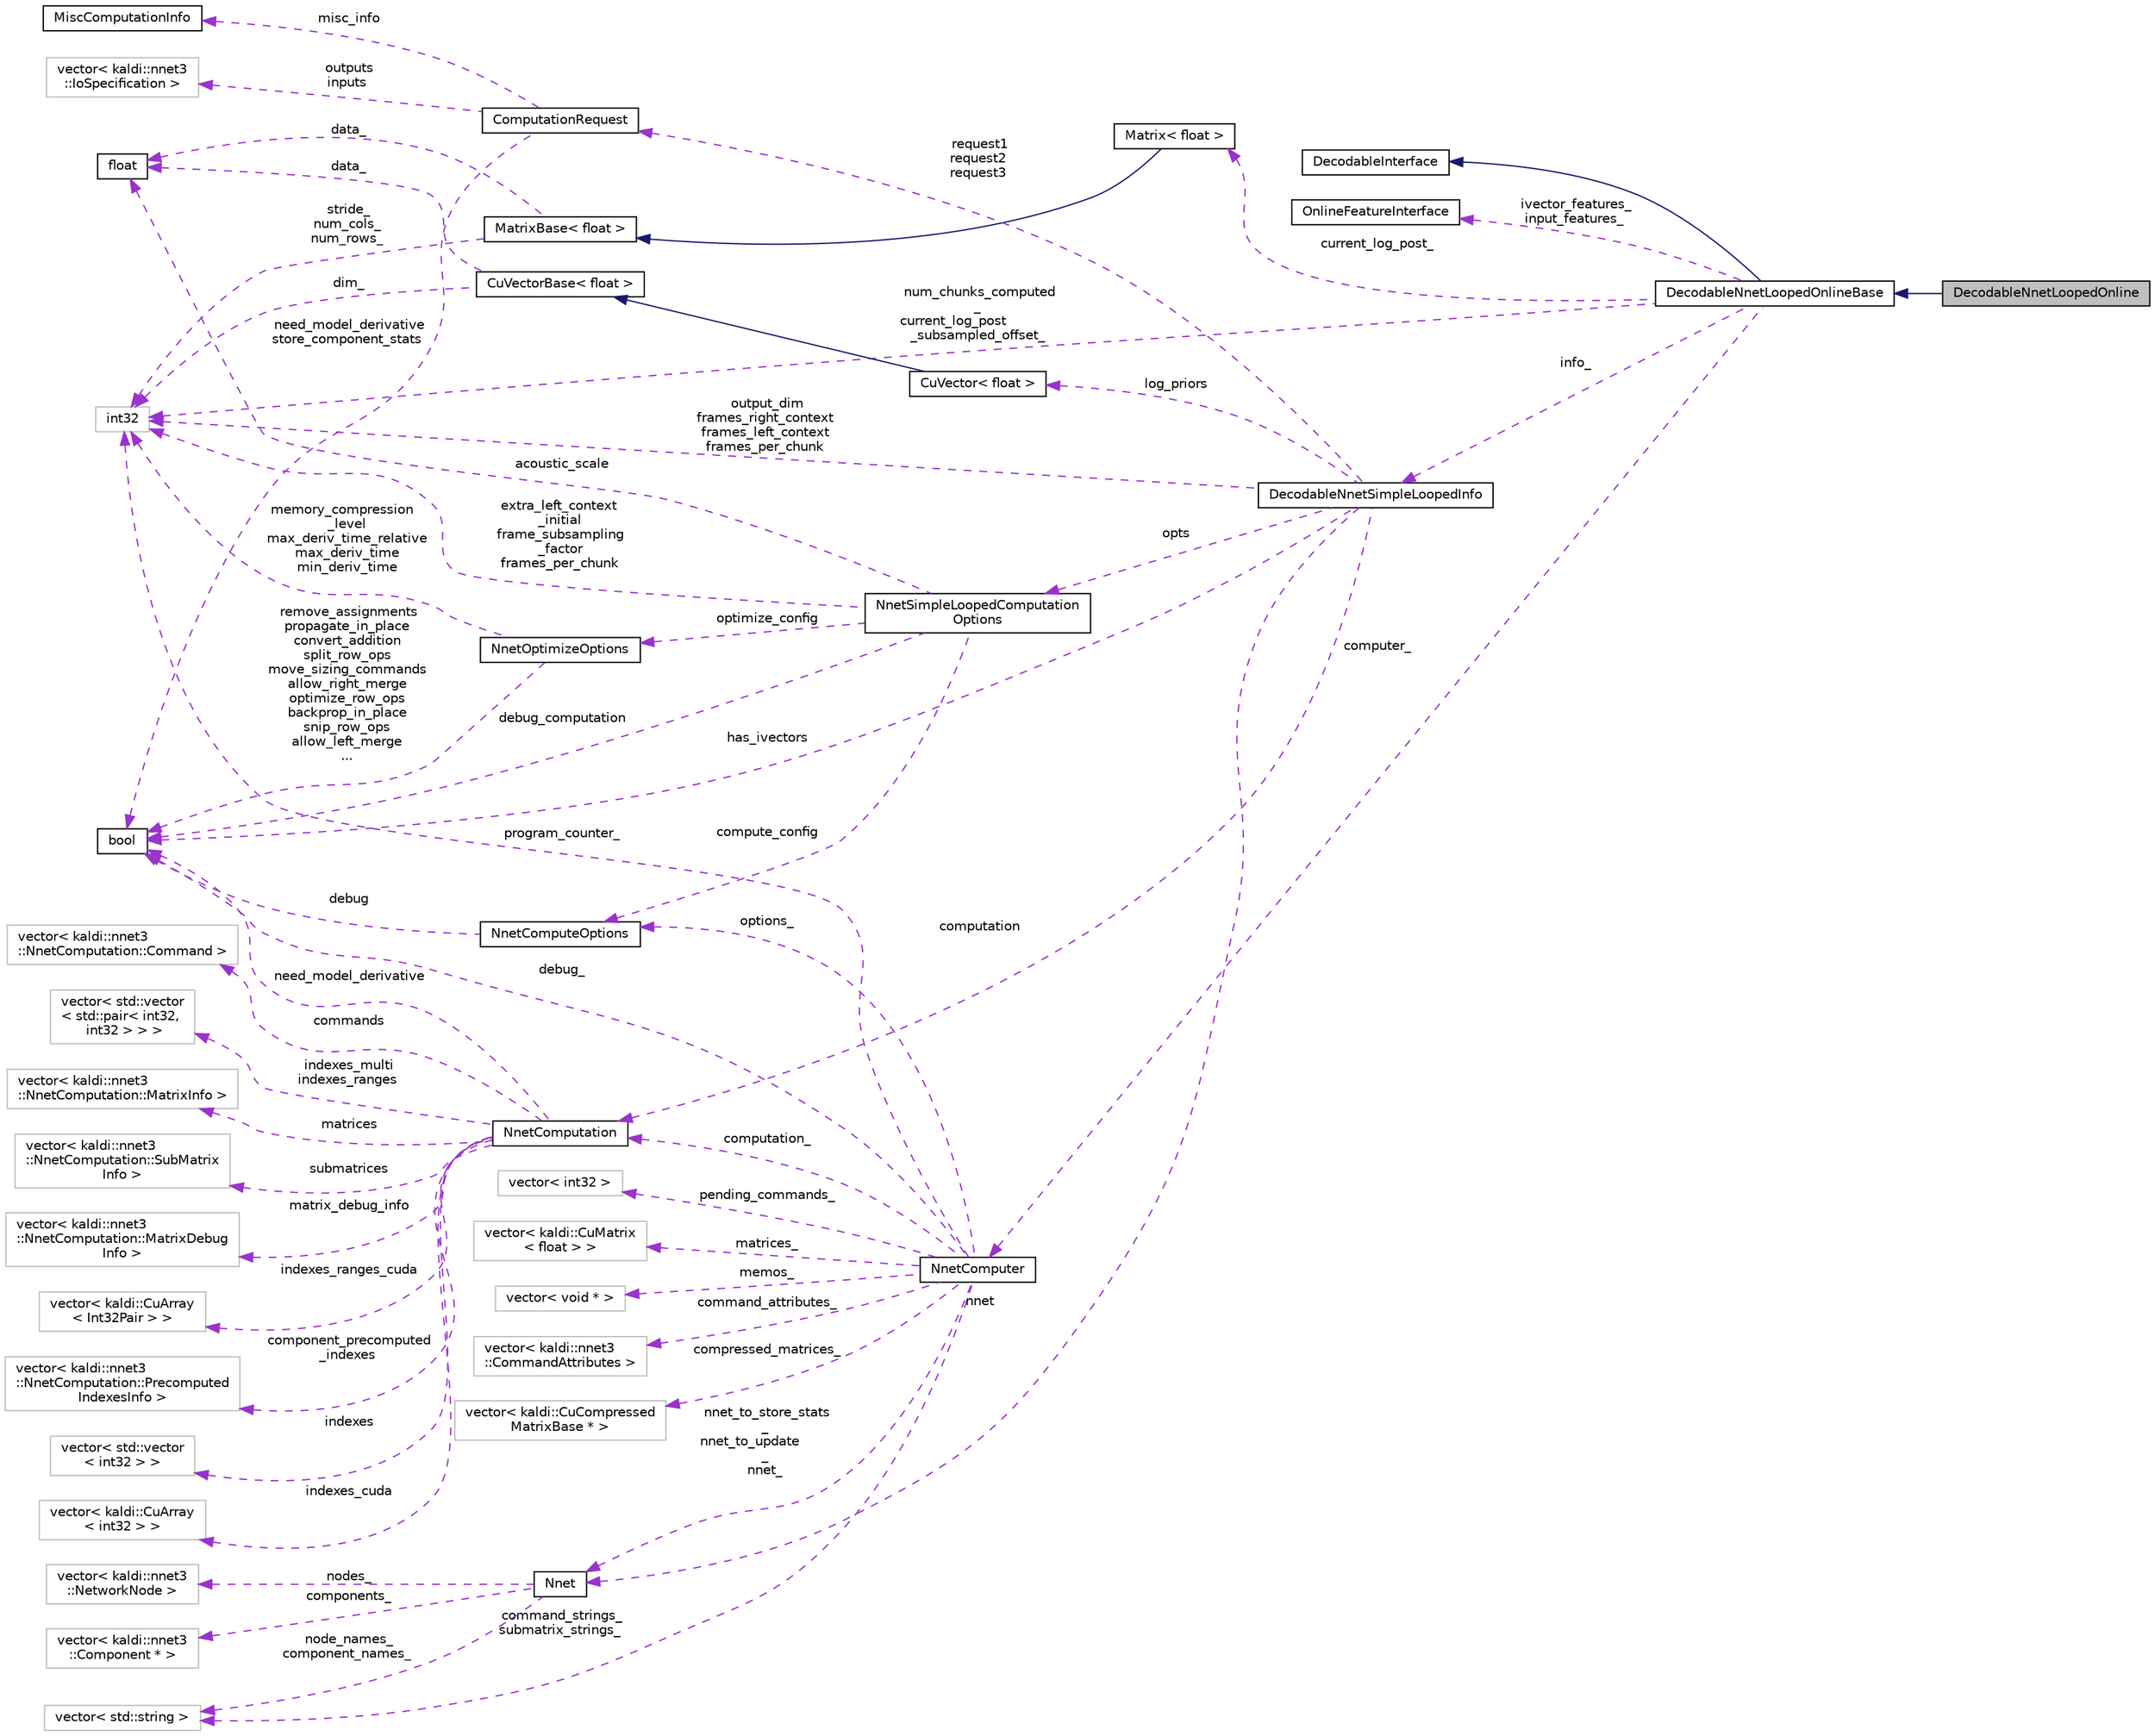 digraph "DecodableNnetLoopedOnline"
{
  edge [fontname="Helvetica",fontsize="10",labelfontname="Helvetica",labelfontsize="10"];
  node [fontname="Helvetica",fontsize="10",shape=record];
  rankdir="LR";
  Node3 [label="DecodableNnetLoopedOnline",height=0.2,width=0.4,color="black", fillcolor="grey75", style="filled", fontcolor="black"];
  Node4 -> Node3 [dir="back",color="midnightblue",fontsize="10",style="solid",fontname="Helvetica"];
  Node4 [label="DecodableNnetLoopedOnlineBase",height=0.2,width=0.4,color="black", fillcolor="white", style="filled",URL="$classkaldi_1_1nnet3_1_1DecodableNnetLoopedOnlineBase.html"];
  Node5 -> Node4 [dir="back",color="midnightblue",fontsize="10",style="solid",fontname="Helvetica"];
  Node5 [label="DecodableInterface",height=0.2,width=0.4,color="black", fillcolor="white", style="filled",URL="$classkaldi_1_1DecodableInterface.html",tooltip="DecodableInterface provides a link between the (acoustic-modeling and feature-processing) code and th..."];
  Node6 -> Node4 [dir="back",color="darkorchid3",fontsize="10",style="dashed",label=" ivector_features_\ninput_features_" ,fontname="Helvetica"];
  Node6 [label="OnlineFeatureInterface",height=0.2,width=0.4,color="black", fillcolor="white", style="filled",URL="$classkaldi_1_1OnlineFeatureInterface.html",tooltip="OnlineFeatureInterface is an interface for online feature processing (it is also usable in the offlin..."];
  Node7 -> Node4 [dir="back",color="darkorchid3",fontsize="10",style="dashed",label=" current_log_post_" ,fontname="Helvetica"];
  Node7 [label="Matrix\< float \>",height=0.2,width=0.4,color="black", fillcolor="white", style="filled",URL="$classkaldi_1_1Matrix.html"];
  Node8 -> Node7 [dir="back",color="midnightblue",fontsize="10",style="solid",fontname="Helvetica"];
  Node8 [label="MatrixBase\< float \>",height=0.2,width=0.4,color="black", fillcolor="white", style="filled",URL="$classkaldi_1_1MatrixBase.html"];
  Node9 -> Node8 [dir="back",color="darkorchid3",fontsize="10",style="dashed",label=" data_" ,fontname="Helvetica"];
  Node9 [label="float",height=0.2,width=0.4,color="black", fillcolor="white", style="filled",URL="$classfloat.html"];
  Node10 -> Node8 [dir="back",color="darkorchid3",fontsize="10",style="dashed",label=" stride_\nnum_cols_\nnum_rows_" ,fontname="Helvetica"];
  Node10 [label="int32",height=0.2,width=0.4,color="grey75", fillcolor="white", style="filled"];
  Node11 -> Node4 [dir="back",color="darkorchid3",fontsize="10",style="dashed",label=" computer_" ,fontname="Helvetica"];
  Node11 [label="NnetComputer",height=0.2,width=0.4,color="black", fillcolor="white", style="filled",URL="$classkaldi_1_1nnet3_1_1NnetComputer.html",tooltip="class NnetComputer is responsible for executing the computation described in the \"computation\" object..."];
  Node12 -> Node11 [dir="back",color="darkorchid3",fontsize="10",style="dashed",label=" command_attributes_" ,fontname="Helvetica"];
  Node12 [label="vector\< kaldi::nnet3\l::CommandAttributes \>",height=0.2,width=0.4,color="grey75", fillcolor="white", style="filled"];
  Node13 -> Node11 [dir="back",color="darkorchid3",fontsize="10",style="dashed",label=" options_" ,fontname="Helvetica"];
  Node13 [label="NnetComputeOptions",height=0.2,width=0.4,color="black", fillcolor="white", style="filled",URL="$structkaldi_1_1nnet3_1_1NnetComputeOptions.html"];
  Node14 -> Node13 [dir="back",color="darkorchid3",fontsize="10",style="dashed",label=" debug" ,fontname="Helvetica"];
  Node14 [label="bool",height=0.2,width=0.4,color="black", fillcolor="white", style="filled",URL="$classbool.html"];
  Node15 -> Node11 [dir="back",color="darkorchid3",fontsize="10",style="dashed",label=" command_strings_\nsubmatrix_strings_" ,fontname="Helvetica"];
  Node15 [label="vector\< std::string \>",height=0.2,width=0.4,color="grey75", fillcolor="white", style="filled"];
  Node16 -> Node11 [dir="back",color="darkorchid3",fontsize="10",style="dashed",label=" pending_commands_" ,fontname="Helvetica"];
  Node16 [label="vector\< int32 \>",height=0.2,width=0.4,color="grey75", fillcolor="white", style="filled"];
  Node17 -> Node11 [dir="back",color="darkorchid3",fontsize="10",style="dashed",label=" matrices_" ,fontname="Helvetica"];
  Node17 [label="vector\< kaldi::CuMatrix\l\< float \> \>",height=0.2,width=0.4,color="grey75", fillcolor="white", style="filled"];
  Node18 -> Node11 [dir="back",color="darkorchid3",fontsize="10",style="dashed",label=" memos_" ,fontname="Helvetica"];
  Node18 [label="vector\< void * \>",height=0.2,width=0.4,color="grey75", fillcolor="white", style="filled"];
  Node19 -> Node11 [dir="back",color="darkorchid3",fontsize="10",style="dashed",label=" computation_" ,fontname="Helvetica"];
  Node19 [label="NnetComputation",height=0.2,width=0.4,color="black", fillcolor="white", style="filled",URL="$structkaldi_1_1nnet3_1_1NnetComputation.html"];
  Node20 -> Node19 [dir="back",color="darkorchid3",fontsize="10",style="dashed",label=" commands" ,fontname="Helvetica"];
  Node20 [label="vector\< kaldi::nnet3\l::NnetComputation::Command \>",height=0.2,width=0.4,color="grey75", fillcolor="white", style="filled"];
  Node21 -> Node19 [dir="back",color="darkorchid3",fontsize="10",style="dashed",label=" indexes_multi\nindexes_ranges" ,fontname="Helvetica"];
  Node21 [label="vector\< std::vector\l\< std::pair\< int32,\l int32 \> \> \>",height=0.2,width=0.4,color="grey75", fillcolor="white", style="filled"];
  Node22 -> Node19 [dir="back",color="darkorchid3",fontsize="10",style="dashed",label=" matrices" ,fontname="Helvetica"];
  Node22 [label="vector\< kaldi::nnet3\l::NnetComputation::MatrixInfo \>",height=0.2,width=0.4,color="grey75", fillcolor="white", style="filled"];
  Node23 -> Node19 [dir="back",color="darkorchid3",fontsize="10",style="dashed",label=" submatrices" ,fontname="Helvetica"];
  Node23 [label="vector\< kaldi::nnet3\l::NnetComputation::SubMatrix\lInfo \>",height=0.2,width=0.4,color="grey75", fillcolor="white", style="filled"];
  Node24 -> Node19 [dir="back",color="darkorchid3",fontsize="10",style="dashed",label=" matrix_debug_info" ,fontname="Helvetica"];
  Node24 [label="vector\< kaldi::nnet3\l::NnetComputation::MatrixDebug\lInfo \>",height=0.2,width=0.4,color="grey75", fillcolor="white", style="filled"];
  Node14 -> Node19 [dir="back",color="darkorchid3",fontsize="10",style="dashed",label=" need_model_derivative" ,fontname="Helvetica"];
  Node25 -> Node19 [dir="back",color="darkorchid3",fontsize="10",style="dashed",label=" indexes_ranges_cuda" ,fontname="Helvetica"];
  Node25 [label="vector\< kaldi::CuArray\l\< Int32Pair \> \>",height=0.2,width=0.4,color="grey75", fillcolor="white", style="filled"];
  Node26 -> Node19 [dir="back",color="darkorchid3",fontsize="10",style="dashed",label=" component_precomputed\l_indexes" ,fontname="Helvetica"];
  Node26 [label="vector\< kaldi::nnet3\l::NnetComputation::Precomputed\lIndexesInfo \>",height=0.2,width=0.4,color="grey75", fillcolor="white", style="filled"];
  Node27 -> Node19 [dir="back",color="darkorchid3",fontsize="10",style="dashed",label=" indexes" ,fontname="Helvetica"];
  Node27 [label="vector\< std::vector\l\< int32 \> \>",height=0.2,width=0.4,color="grey75", fillcolor="white", style="filled"];
  Node28 -> Node19 [dir="back",color="darkorchid3",fontsize="10",style="dashed",label=" indexes_cuda" ,fontname="Helvetica"];
  Node28 [label="vector\< kaldi::CuArray\l\< int32 \> \>",height=0.2,width=0.4,color="grey75", fillcolor="white", style="filled"];
  Node14 -> Node11 [dir="back",color="darkorchid3",fontsize="10",style="dashed",label=" debug_" ,fontname="Helvetica"];
  Node29 -> Node11 [dir="back",color="darkorchid3",fontsize="10",style="dashed",label=" compressed_matrices_" ,fontname="Helvetica"];
  Node29 [label="vector\< kaldi::CuCompressed\lMatrixBase * \>",height=0.2,width=0.4,color="grey75", fillcolor="white", style="filled"];
  Node30 -> Node11 [dir="back",color="darkorchid3",fontsize="10",style="dashed",label=" nnet_to_store_stats\l_\nnnet_to_update\l_\nnnet_" ,fontname="Helvetica"];
  Node30 [label="Nnet",height=0.2,width=0.4,color="black", fillcolor="white", style="filled",URL="$classkaldi_1_1nnet3_1_1Nnet.html"];
  Node15 -> Node30 [dir="back",color="darkorchid3",fontsize="10",style="dashed",label=" node_names_\ncomponent_names_" ,fontname="Helvetica"];
  Node31 -> Node30 [dir="back",color="darkorchid3",fontsize="10",style="dashed",label=" nodes_" ,fontname="Helvetica"];
  Node31 [label="vector\< kaldi::nnet3\l::NetworkNode \>",height=0.2,width=0.4,color="grey75", fillcolor="white", style="filled"];
  Node32 -> Node30 [dir="back",color="darkorchid3",fontsize="10",style="dashed",label=" components_" ,fontname="Helvetica"];
  Node32 [label="vector\< kaldi::nnet3\l::Component * \>",height=0.2,width=0.4,color="grey75", fillcolor="white", style="filled"];
  Node10 -> Node11 [dir="back",color="darkorchid3",fontsize="10",style="dashed",label=" program_counter_" ,fontname="Helvetica"];
  Node33 -> Node4 [dir="back",color="darkorchid3",fontsize="10",style="dashed",label=" info_" ,fontname="Helvetica"];
  Node33 [label="DecodableNnetSimpleLoopedInfo",height=0.2,width=0.4,color="black", fillcolor="white", style="filled",URL="$classkaldi_1_1nnet3_1_1DecodableNnetSimpleLoopedInfo.html",tooltip="When you instantiate class DecodableNnetSimpleLooped, you should give it a const reference to this cl..."];
  Node34 -> Node33 [dir="back",color="darkorchid3",fontsize="10",style="dashed",label=" request1\nrequest2\nrequest3" ,fontname="Helvetica"];
  Node34 [label="ComputationRequest",height=0.2,width=0.4,color="black", fillcolor="white", style="filled",URL="$structkaldi_1_1nnet3_1_1ComputationRequest.html"];
  Node35 -> Node34 [dir="back",color="darkorchid3",fontsize="10",style="dashed",label=" misc_info" ,fontname="Helvetica"];
  Node35 [label="MiscComputationInfo",height=0.2,width=0.4,color="black", fillcolor="white", style="filled",URL="$structkaldi_1_1nnet3_1_1MiscComputationInfo.html"];
  Node14 -> Node34 [dir="back",color="darkorchid3",fontsize="10",style="dashed",label=" need_model_derivative\nstore_component_stats" ,fontname="Helvetica"];
  Node36 -> Node34 [dir="back",color="darkorchid3",fontsize="10",style="dashed",label=" outputs\ninputs" ,fontname="Helvetica"];
  Node36 [label="vector\< kaldi::nnet3\l::IoSpecification \>",height=0.2,width=0.4,color="grey75", fillcolor="white", style="filled"];
  Node19 -> Node33 [dir="back",color="darkorchid3",fontsize="10",style="dashed",label=" computation" ,fontname="Helvetica"];
  Node14 -> Node33 [dir="back",color="darkorchid3",fontsize="10",style="dashed",label=" has_ivectors" ,fontname="Helvetica"];
  Node37 -> Node33 [dir="back",color="darkorchid3",fontsize="10",style="dashed",label=" opts" ,fontname="Helvetica"];
  Node37 [label="NnetSimpleLoopedComputation\lOptions",height=0.2,width=0.4,color="black", fillcolor="white", style="filled",URL="$structkaldi_1_1nnet3_1_1NnetSimpleLoopedComputationOptions.html"];
  Node13 -> Node37 [dir="back",color="darkorchid3",fontsize="10",style="dashed",label=" compute_config" ,fontname="Helvetica"];
  Node9 -> Node37 [dir="back",color="darkorchid3",fontsize="10",style="dashed",label=" acoustic_scale" ,fontname="Helvetica"];
  Node14 -> Node37 [dir="back",color="darkorchid3",fontsize="10",style="dashed",label=" debug_computation" ,fontname="Helvetica"];
  Node38 -> Node37 [dir="back",color="darkorchid3",fontsize="10",style="dashed",label=" optimize_config" ,fontname="Helvetica"];
  Node38 [label="NnetOptimizeOptions",height=0.2,width=0.4,color="black", fillcolor="white", style="filled",URL="$structkaldi_1_1nnet3_1_1NnetOptimizeOptions.html"];
  Node14 -> Node38 [dir="back",color="darkorchid3",fontsize="10",style="dashed",label=" remove_assignments\npropagate_in_place\nconvert_addition\nsplit_row_ops\nmove_sizing_commands\nallow_right_merge\noptimize_row_ops\nbackprop_in_place\nsnip_row_ops\nallow_left_merge\n..." ,fontname="Helvetica"];
  Node10 -> Node38 [dir="back",color="darkorchid3",fontsize="10",style="dashed",label=" memory_compression\l_level\nmax_deriv_time_relative\nmax_deriv_time\nmin_deriv_time" ,fontname="Helvetica"];
  Node10 -> Node37 [dir="back",color="darkorchid3",fontsize="10",style="dashed",label=" extra_left_context\l_initial\nframe_subsampling\l_factor\nframes_per_chunk" ,fontname="Helvetica"];
  Node30 -> Node33 [dir="back",color="darkorchid3",fontsize="10",style="dashed",label=" nnet" ,fontname="Helvetica"];
  Node10 -> Node33 [dir="back",color="darkorchid3",fontsize="10",style="dashed",label=" output_dim\nframes_right_context\nframes_left_context\nframes_per_chunk" ,fontname="Helvetica"];
  Node39 -> Node33 [dir="back",color="darkorchid3",fontsize="10",style="dashed",label=" log_priors" ,fontname="Helvetica"];
  Node39 [label="CuVector\< float \>",height=0.2,width=0.4,color="black", fillcolor="white", style="filled",URL="$classkaldi_1_1CuVector.html"];
  Node40 -> Node39 [dir="back",color="midnightblue",fontsize="10",style="solid",fontname="Helvetica"];
  Node40 [label="CuVectorBase\< float \>",height=0.2,width=0.4,color="black", fillcolor="white", style="filled",URL="$classkaldi_1_1CuVectorBase.html"];
  Node9 -> Node40 [dir="back",color="darkorchid3",fontsize="10",style="dashed",label=" data_" ,fontname="Helvetica"];
  Node10 -> Node40 [dir="back",color="darkorchid3",fontsize="10",style="dashed",label=" dim_" ,fontname="Helvetica"];
  Node10 -> Node4 [dir="back",color="darkorchid3",fontsize="10",style="dashed",label=" num_chunks_computed\l_\ncurrent_log_post\l_subsampled_offset_" ,fontname="Helvetica"];
}
